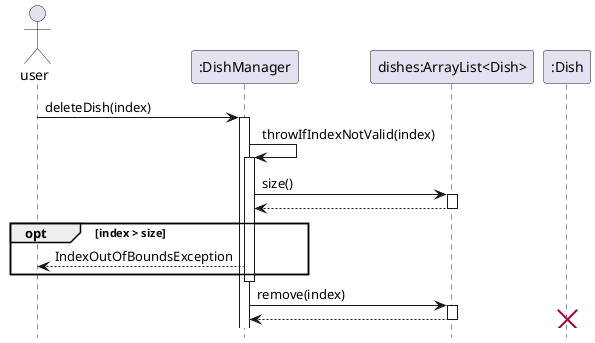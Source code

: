 @startuml
'https://plantuml.com/sequence-diagram

hide footbox

actor user
participant ":DishManager" as dishmanager
participant "dishes:ArrayList<Dish>" as dishes
participant ":Dish" as dish


user -> dishmanager: deleteDish(index)
activate dishmanager

dishmanager -> dishmanager: throwIfIndexNotValid(index)
activate dishmanager

dishmanager -> dishes: size()
activate dishes
dishes --> dishmanager
deactivate dishes
group opt [index > size]
dishmanager --> user: IndexOutOfBoundsException
end

deactivate dishmanager

dishmanager -> dishes: remove(index)
activate dishes
dishes --> dishmanager
deactivate dishes
deactivate dish
destroy dish
@enduml